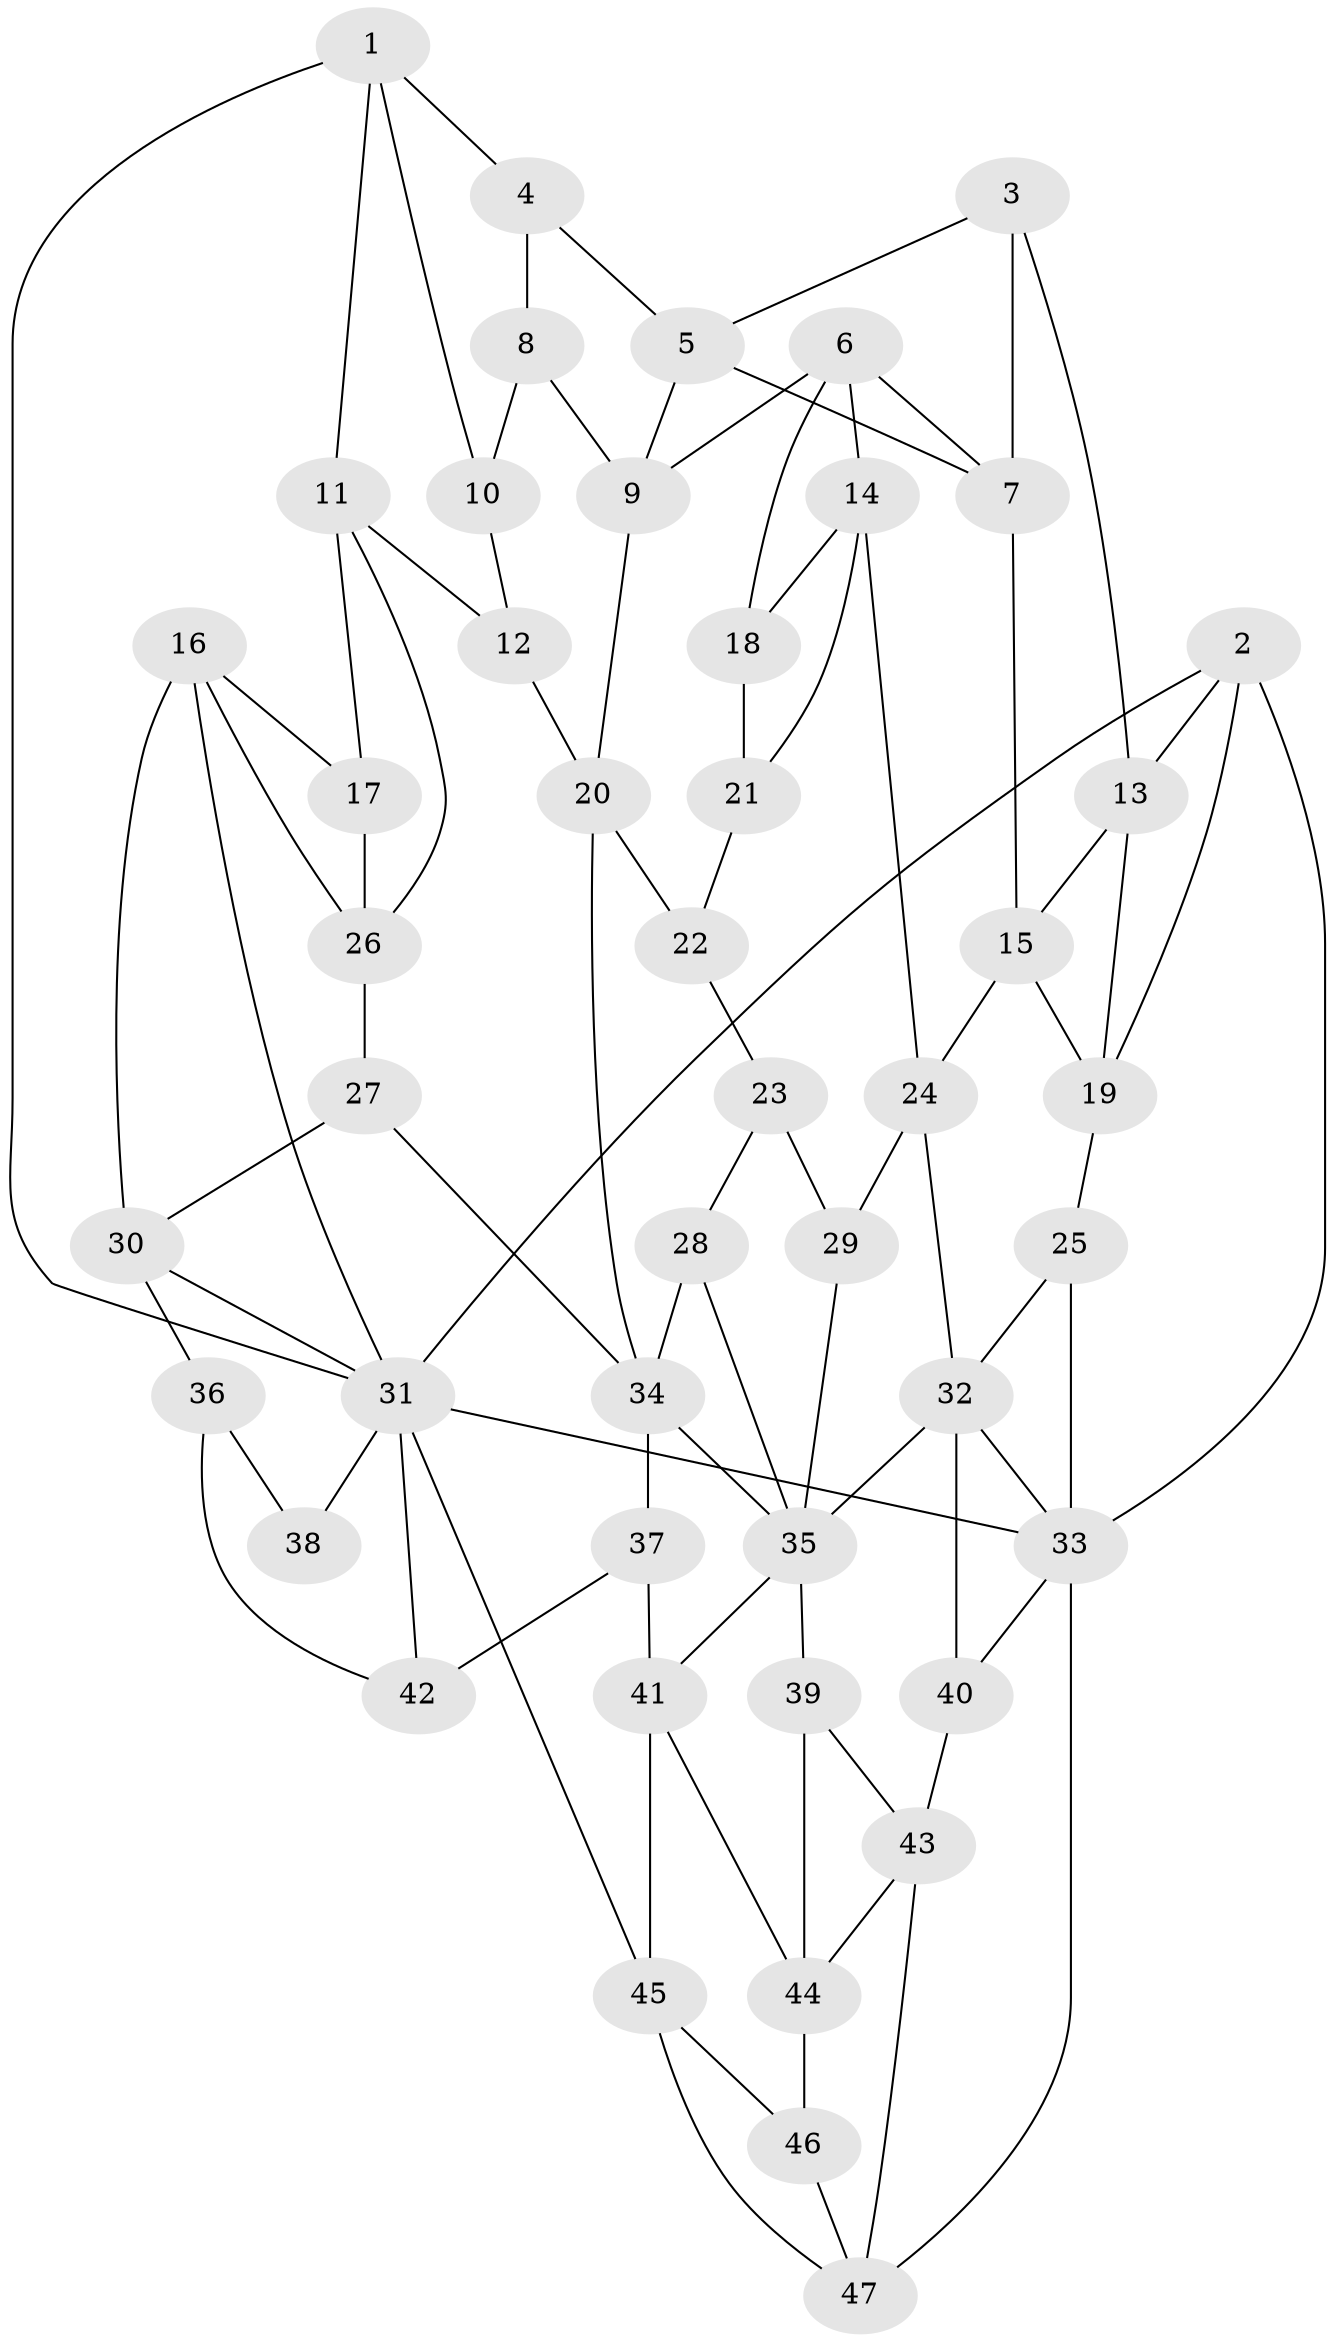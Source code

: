 // original degree distribution, {3: 0.02127659574468085, 5: 0.5319148936170213, 6: 0.2127659574468085, 4: 0.23404255319148937}
// Generated by graph-tools (version 1.1) at 2025/27/03/09/25 03:27:04]
// undirected, 47 vertices, 88 edges
graph export_dot {
graph [start="1"]
  node [color=gray90,style=filled];
  1;
  2;
  3;
  4;
  5;
  6;
  7;
  8;
  9;
  10;
  11;
  12;
  13;
  14;
  15;
  16;
  17;
  18;
  19;
  20;
  21;
  22;
  23;
  24;
  25;
  26;
  27;
  28;
  29;
  30;
  31;
  32;
  33;
  34;
  35;
  36;
  37;
  38;
  39;
  40;
  41;
  42;
  43;
  44;
  45;
  46;
  47;
  1 -- 4 [weight=1.0];
  1 -- 10 [weight=1.0];
  1 -- 11 [weight=1.0];
  1 -- 31 [weight=1.0];
  2 -- 13 [weight=1.0];
  2 -- 19 [weight=1.0];
  2 -- 31 [weight=1.0];
  2 -- 33 [weight=1.0];
  3 -- 5 [weight=1.0];
  3 -- 7 [weight=1.0];
  3 -- 13 [weight=1.0];
  4 -- 5 [weight=1.0];
  4 -- 8 [weight=1.0];
  5 -- 7 [weight=1.0];
  5 -- 9 [weight=1.0];
  6 -- 7 [weight=1.0];
  6 -- 9 [weight=1.0];
  6 -- 14 [weight=1.0];
  6 -- 18 [weight=1.0];
  7 -- 15 [weight=1.0];
  8 -- 9 [weight=1.0];
  8 -- 10 [weight=2.0];
  9 -- 20 [weight=1.0];
  10 -- 12 [weight=1.0];
  11 -- 12 [weight=1.0];
  11 -- 17 [weight=1.0];
  11 -- 26 [weight=1.0];
  12 -- 20 [weight=1.0];
  13 -- 15 [weight=1.0];
  13 -- 19 [weight=1.0];
  14 -- 18 [weight=1.0];
  14 -- 21 [weight=1.0];
  14 -- 24 [weight=1.0];
  15 -- 19 [weight=1.0];
  15 -- 24 [weight=1.0];
  16 -- 17 [weight=1.0];
  16 -- 26 [weight=1.0];
  16 -- 30 [weight=1.0];
  16 -- 31 [weight=1.0];
  17 -- 26 [weight=1.0];
  18 -- 21 [weight=1.0];
  19 -- 25 [weight=1.0];
  20 -- 22 [weight=1.0];
  20 -- 34 [weight=1.0];
  21 -- 22 [weight=2.0];
  22 -- 23 [weight=1.0];
  23 -- 28 [weight=1.0];
  23 -- 29 [weight=2.0];
  24 -- 29 [weight=1.0];
  24 -- 32 [weight=1.0];
  25 -- 32 [weight=1.0];
  25 -- 33 [weight=2.0];
  26 -- 27 [weight=1.0];
  27 -- 30 [weight=1.0];
  27 -- 34 [weight=1.0];
  28 -- 34 [weight=2.0];
  28 -- 35 [weight=1.0];
  29 -- 35 [weight=1.0];
  30 -- 31 [weight=1.0];
  30 -- 36 [weight=1.0];
  31 -- 33 [weight=1.0];
  31 -- 38 [weight=1.0];
  31 -- 42 [weight=1.0];
  31 -- 45 [weight=1.0];
  32 -- 33 [weight=1.0];
  32 -- 35 [weight=1.0];
  32 -- 40 [weight=1.0];
  33 -- 40 [weight=1.0];
  33 -- 47 [weight=1.0];
  34 -- 35 [weight=1.0];
  34 -- 37 [weight=1.0];
  35 -- 39 [weight=1.0];
  35 -- 41 [weight=1.0];
  36 -- 38 [weight=2.0];
  36 -- 42 [weight=1.0];
  37 -- 41 [weight=1.0];
  37 -- 42 [weight=2.0];
  39 -- 43 [weight=1.0];
  39 -- 44 [weight=1.0];
  40 -- 43 [weight=1.0];
  41 -- 44 [weight=1.0];
  41 -- 45 [weight=1.0];
  43 -- 44 [weight=1.0];
  43 -- 47 [weight=1.0];
  44 -- 46 [weight=1.0];
  45 -- 46 [weight=1.0];
  45 -- 47 [weight=1.0];
  46 -- 47 [weight=1.0];
}
